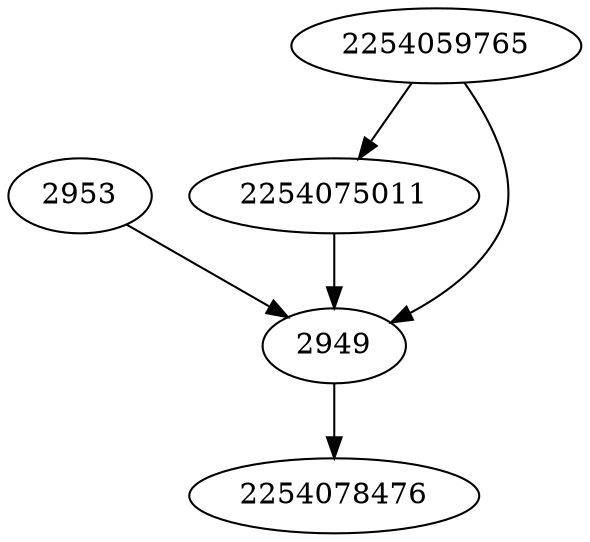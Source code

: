 strict digraph  {
2254075011;
2949;
2953;
2254078476;
2254059765;
2254075011 -> 2949;
2949 -> 2254078476;
2953 -> 2949;
2254059765 -> 2949;
2254059765 -> 2254075011;
}
